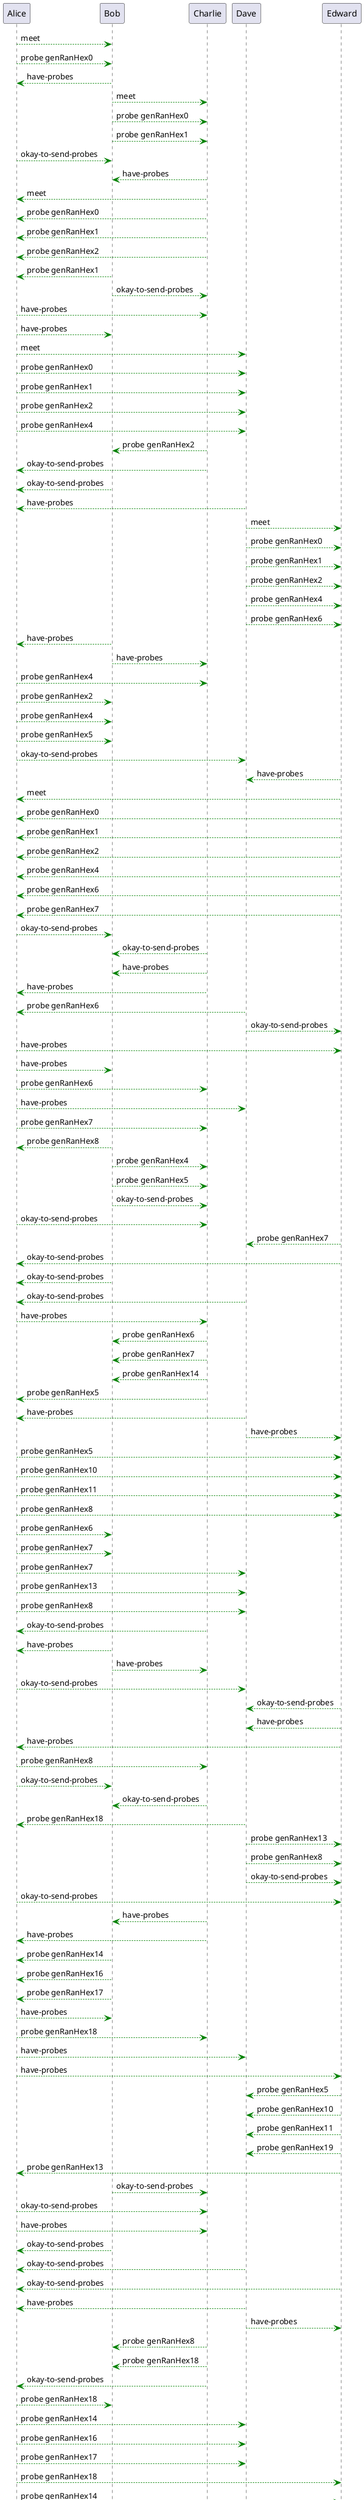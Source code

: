 @startuml
Alice -[#green]-> Bob: meet
Alice -[#green]-> Bob: probe genRanHex0
Bob -[#green]-> Alice: have-probes
Bob -[#green]-> Charlie: meet
Bob -[#green]-> Charlie: probe genRanHex0
Bob -[#green]-> Charlie: probe genRanHex1
Alice -[#green]-> Bob: okay-to-send-probes
Charlie -[#green]-> Bob: have-probes
Charlie -[#green]-> Alice: meet
Charlie -[#green]-> Alice: probe genRanHex0
Charlie -[#green]-> Alice: probe genRanHex1
Charlie -[#green]-> Alice: probe genRanHex2
Bob -[#green]-> Alice: probe genRanHex1
Bob -[#green]-> Charlie: okay-to-send-probes
Alice -[#green]-> Charlie: have-probes
Alice -[#green]-> Bob: have-probes
Alice -[#green]-> Dave: meet
Alice -[#green]-> Dave: probe genRanHex0
Alice -[#green]-> Dave: probe genRanHex1
Alice -[#green]-> Dave: probe genRanHex2
Alice -[#green]-> Dave: probe genRanHex4
Charlie -[#green]-> Bob: probe genRanHex2
Charlie -[#green]-> Alice: okay-to-send-probes
Bob -[#green]-> Alice: okay-to-send-probes
Dave -[#green]-> Alice: have-probes
Dave -[#green]-> Edward: meet
Dave -[#green]-> Edward: probe genRanHex0
Dave -[#green]-> Edward: probe genRanHex1
Dave -[#green]-> Edward: probe genRanHex2
Dave -[#green]-> Edward: probe genRanHex4
Dave -[#green]-> Edward: probe genRanHex6
Bob -[#green]-> Alice: have-probes
Bob -[#green]-> Charlie: have-probes
Alice -[#green]-> Charlie: probe genRanHex4
Alice -[#green]-> Bob: probe genRanHex2
Alice -[#green]-> Bob: probe genRanHex4
Alice -[#green]-> Bob: probe genRanHex5
Alice -[#green]-> Dave: okay-to-send-probes
Edward -[#green]-> Dave: have-probes
Edward -[#green]-> Alice: meet
Edward -[#green]-> Alice: probe genRanHex0
Edward -[#green]-> Alice: probe genRanHex1
Edward -[#green]-> Alice: probe genRanHex2
Edward -[#green]-> Alice: probe genRanHex4
Edward -[#green]-> Alice: probe genRanHex6
Edward -[#green]-> Alice: probe genRanHex7
Alice -[#green]-> Bob: okay-to-send-probes
Charlie -[#green]-> Bob: okay-to-send-probes
Charlie -[#green]-> Bob: have-probes
Charlie -[#green]-> Alice: have-probes
Dave -[#green]-> Alice: probe genRanHex6
Dave -[#green]-> Edward: okay-to-send-probes
Alice -[#green]-> Edward: have-probes
Alice -[#green]-> Bob: have-probes
Alice -[#green]-> Charlie: probe genRanHex6
Alice -[#green]-> Dave: have-probes
Alice -[#green]-> Charlie: probe genRanHex7
Bob -[#green]-> Alice: probe genRanHex8
Bob -[#green]-> Charlie: probe genRanHex4
Bob -[#green]-> Charlie: probe genRanHex5
Bob -[#green]-> Charlie: okay-to-send-probes
Alice -[#green]-> Charlie: okay-to-send-probes
Edward -[#green]-> Dave: probe genRanHex7
Edward -[#green]-> Alice: okay-to-send-probes
Bob -[#green]-> Alice: okay-to-send-probes
Dave -[#green]-> Alice: okay-to-send-probes
Alice -[#green]-> Charlie: have-probes
Charlie -[#green]-> Bob: probe genRanHex6
Charlie -[#green]-> Bob: probe genRanHex7
Charlie -[#green]-> Bob: probe genRanHex14
Charlie -[#green]-> Alice: probe genRanHex5
Dave -[#green]-> Alice: have-probes
Dave -[#green]-> Edward: have-probes
Alice -[#green]-> Edward: probe genRanHex5
Alice -[#green]-> Edward: probe genRanHex10
Alice -[#green]-> Edward: probe genRanHex11
Alice -[#green]-> Edward: probe genRanHex8
Alice -[#green]-> Bob: probe genRanHex6
Alice -[#green]-> Bob: probe genRanHex7
Alice -[#green]-> Dave: probe genRanHex7
Alice -[#green]-> Dave: probe genRanHex13
Alice -[#green]-> Dave: probe genRanHex8
Charlie -[#green]-> Alice: okay-to-send-probes
Bob -[#green]-> Alice: have-probes
Bob -[#green]-> Charlie: have-probes
Alice -[#green]-> Dave: okay-to-send-probes
Edward -[#green]-> Dave: okay-to-send-probes
Edward -[#green]-> Dave: have-probes
Edward -[#green]-> Alice: have-probes
Alice -[#green]-> Charlie: probe genRanHex8
Alice -[#green]-> Bob: okay-to-send-probes
Charlie -[#green]-> Bob: okay-to-send-probes
Dave -[#green]-> Alice: probe genRanHex18
Dave -[#green]-> Edward: probe genRanHex13
Dave -[#green]-> Edward: probe genRanHex8
Dave -[#green]-> Edward: okay-to-send-probes
Alice -[#green]-> Edward: okay-to-send-probes
Charlie -[#green]-> Bob: have-probes
Charlie -[#green]-> Alice: have-probes
Bob -[#green]-> Alice: probe genRanHex14
Bob -[#green]-> Alice: probe genRanHex16
Bob -[#green]-> Alice: probe genRanHex17
Alice -[#green]-> Bob: have-probes
Alice -[#green]-> Charlie: probe genRanHex18
Alice -[#green]-> Dave: have-probes
Alice -[#green]-> Edward: have-probes
Edward -[#green]-> Dave: probe genRanHex5
Edward -[#green]-> Dave: probe genRanHex10
Edward -[#green]-> Dave: probe genRanHex11
Edward -[#green]-> Dave: probe genRanHex19
Edward -[#green]-> Alice: probe genRanHex13
Bob -[#green]-> Charlie: okay-to-send-probes
Alice -[#green]-> Charlie: okay-to-send-probes
Alice -[#green]-> Charlie: have-probes
Bob -[#green]-> Alice: okay-to-send-probes
Dave -[#green]-> Alice: okay-to-send-probes
Edward -[#green]-> Alice: okay-to-send-probes
Dave -[#green]-> Alice: have-probes
Dave -[#green]-> Edward: have-probes
Charlie -[#green]-> Bob: probe genRanHex8
Charlie -[#green]-> Bob: probe genRanHex18
Charlie -[#green]-> Alice: okay-to-send-probes
Alice -[#green]-> Bob: probe genRanHex18
Alice -[#green]-> Dave: probe genRanHex14
Alice -[#green]-> Dave: probe genRanHex16
Alice -[#green]-> Dave: probe genRanHex17
Alice -[#green]-> Edward: probe genRanHex18
Alice -[#green]-> Edward: probe genRanHex14
Alice -[#green]-> Edward: probe genRanHex16
Alice -[#green]-> Edward: probe genRanHex17
Alice -[#green]-> Dave: okay-to-send-probes
Edward -[#green]-> Dave: okay-to-send-probes
Bob -[#green]-> Alice: have-probes
Bob -[#green]-> Charlie: have-probes
Alice -[#green]-> Charlie: probe genRanHex14
Alice -[#green]-> Charlie: probe genRanHex16
Alice -[#green]-> Charlie: probe genRanHex17
Edward -[#green]-> Dave: have-probes
Edward -[#green]-> Alice: have-probes
Dave -[#green]-> Alice: probe genRanHex5
Dave -[#green]-> Alice: probe genRanHex10
Dave -[#green]-> Alice: probe genRanHex11
Dave -[#green]-> Alice: probe genRanHex19
Dave -[#green]-> Edward: probe genRanHex14
Dave -[#green]-> Edward: probe genRanHex16
Dave -[#green]-> Edward: probe genRanHex17
Alice -[#green]-> Bob: okay-to-send-probes
Charlie -[#green]-> Bob: okay-to-send-probes
Charlie -[#green]-> Bob: have-probes
Charlie -[#green]-> Alice: have-probes
Dave -[#green]-> Edward: okay-to-send-probes
Alice -[#green]-> Edward: okay-to-send-probes
Alice -[#green]-> Bob: have-probes
Alice -[#green]-> Charlie: probe genRanHex19
Alice -[#green]-> Dave: have-probes
Alice -[#green]-> Edward: have-probes
Bob -[#green]-> Alice: probe genRanHex22
Bob -[#green]-> Charlie: okay-to-send-probes
Alice -[#green]-> Charlie: okay-to-send-probes
Edward -[#green]-> Dave: probe genRanHex18
Edward -[#green]-> Dave: probe genRanHex27
Edward -[#green]-> Dave: probe genRanHex28
Edward -[#green]-> Dave: probe genRanHex29
Bob -[#green]-> Alice: okay-to-send-probes
Dave -[#green]-> Alice: okay-to-send-probes
Edward -[#green]-> Alice: okay-to-send-probes
Alice -[#green]-> Charlie: have-probes
Charlie -[#green]-> Bob: probe genRanHex16
Charlie -[#green]-> Bob: probe genRanHex17
Charlie -[#green]-> Bob: probe genRanHex19
Dave -[#green]-> Alice: have-probes
Dave -[#green]-> Edward: have-probes
Alice -[#green]-> Bob: probe genRanHex19
Alice -[#green]-> Dave: probe genRanHex22
Alice -[#green]-> Edward: probe genRanHex19
Alice -[#green]-> Edward: probe genRanHex22
Charlie -[#green]-> Alice: okay-to-send-probes
Bob -[#green]-> Alice: have-probes
Bob -[#green]-> Charlie: have-probes
Alice -[#green]-> Dave: okay-to-send-probes
Edward -[#green]-> Dave: okay-to-send-probes
Edward -[#green]-> Dave: have-probes
Edward -[#green]-> Alice: have-probes
Alice -[#green]-> Charlie: probe genRanHex22
Alice -[#green]-> Bob: okay-to-send-probes
Charlie -[#green]-> Bob: okay-to-send-probes
Dave -[#green]-> Alice: probe genRanHex27
Dave -[#green]-> Alice: probe genRanHex28
Dave -[#green]-> Alice: probe genRanHex29
Dave -[#green]-> Edward: probe genRanHex22
Dave -[#green]-> Edward: okay-to-send-probes
Alice -[#green]-> Edward: okay-to-send-probes
Charlie -[#green]-> Bob: have-probes
Charlie -[#green]-> Alice: have-probes
Bob -[#green]-> Alice: probe genRanHex33
Alice -[#green]-> Bob: have-probes
Alice -[#green]-> Charlie: probe genRanHex27
Alice -[#green]-> Dave: have-probes
Alice -[#green]-> Edward: have-probes
Alice -[#green]-> Charlie: probe genRanHex28
Alice -[#green]-> Charlie: probe genRanHex29
Edward -[#green]-> Dave: probe genRanHex35
Bob -[#green]-> Charlie: okay-to-send-probes
Alice -[#green]-> Charlie: okay-to-send-probes
Alice -[#green]-> Charlie: have-probes
Bob -[#green]-> Alice: okay-to-send-probes
Dave -[#green]-> Alice: okay-to-send-probes
Edward -[#green]-> Alice: okay-to-send-probes
Dave -[#green]-> Alice: have-probes
Dave -[#green]-> Edward: have-probes
Charlie -[#green]-> Bob: probe genRanHex22
Charlie -[#green]-> Bob: probe genRanHex27
Charlie -[#green]-> Bob: probe genRanHex28
Charlie -[#green]-> Bob: probe genRanHex29
Charlie -[#green]-> Alice: okay-to-send-probes
Alice -[#green]-> Bob: probe genRanHex27
Alice -[#green]-> Bob: probe genRanHex28
Alice -[#green]-> Bob: probe genRanHex29
Alice -[#green]-> Dave: probe genRanHex33
Alice -[#green]-> Edward: probe genRanHex27
Alice -[#green]-> Edward: probe genRanHex28
Alice -[#green]-> Edward: probe genRanHex29
Alice -[#green]-> Edward: probe genRanHex33
Alice -[#green]-> Dave: okay-to-send-probes
Edward -[#green]-> Dave: okay-to-send-probes
Bob -[#green]-> Alice: have-probes
Bob -[#green]-> Charlie: have-probes
Alice -[#green]-> Charlie: probe genRanHex33
Edward -[#green]-> Dave: have-probes
Edward -[#green]-> Alice: have-probes
Dave -[#green]-> Alice: probe genRanHex35
Dave -[#green]-> Edward: probe genRanHex33
Alice -[#green]-> Bob: okay-to-send-probes
Charlie -[#green]-> Bob: okay-to-send-probes
Charlie -[#green]-> Bob: have-probes
Charlie -[#green]-> Alice: have-probes
Dave -[#green]-> Edward: okay-to-send-probes
Alice -[#green]-> Edward: okay-to-send-probes
Alice -[#green]-> Bob: have-probes
Alice -[#green]-> Charlie: probe genRanHex35
Alice -[#green]-> Dave: have-probes
Alice -[#green]-> Edward: have-probes
Bob -[#green]-> Alice: probe genRanHex37
Bob -[#green]-> Alice: probe genRanHex38
Bob -[#green]-> Alice: probe genRanHex39
Bob -[#green]-> Charlie: okay-to-send-probes
Alice -[#green]-> Charlie: okay-to-send-probes
Edward -[#green]-> Dave: probe genRanHex43
Bob -[#green]-> Alice: okay-to-send-probes
Dave -[#green]-> Alice: okay-to-send-probes
Edward -[#green]-> Alice: okay-to-send-probes
Alice -[#green]-> Charlie: have-probes
Charlie -[#green]-> Bob: probe genRanHex33
Charlie -[#green]-> Bob: probe genRanHex35
Dave -[#green]-> Alice: have-probes
Dave -[#green]-> Edward: have-probes
Alice -[#green]-> Bob: probe genRanHex35
Alice -[#green]-> Dave: probe genRanHex37
Alice -[#green]-> Dave: probe genRanHex38
Alice -[#green]-> Dave: probe genRanHex39
Alice -[#green]-> Edward: probe genRanHex35
Alice -[#green]-> Edward: probe genRanHex37
Alice -[#green]-> Edward: probe genRanHex38
Alice -[#green]-> Edward: probe genRanHex39
Charlie -[#green]-> Alice: okay-to-send-probes
Bob -[#green]-> Alice: have-probes
Bob -[#green]-> Charlie: have-probes
Alice -[#green]-> Dave: okay-to-send-probes
Edward -[#green]-> Dave: okay-to-send-probes
Edward -[#green]-> Dave: have-probes
Edward -[#green]-> Alice: have-probes
Alice -[#green]-> Charlie: probe genRanHex37
Alice -[#green]-> Charlie: probe genRanHex38
Alice -[#green]-> Charlie: probe genRanHex39
Alice -[#green]-> Bob: okay-to-send-probes
Charlie -[#green]-> Bob: okay-to-send-probes
Dave -[#green]-> Alice: probe genRanHex43
Dave -[#green]-> Edward: probe genRanHex37
Dave -[#green]-> Edward: probe genRanHex38
Dave -[#green]-> Edward: probe genRanHex39
Dave -[#green]-> Edward: okay-to-send-probes
Alice -[#green]-> Edward: okay-to-send-probes
Charlie -[#green]-> Bob: have-probes
Charlie -[#green]-> Alice: have-probes
Bob -[#green]-> Alice: probe genRanHex45
Alice -[#green]-> Bob: have-probes
Alice -[#green]-> Charlie: probe genRanHex43
Alice -[#green]-> Dave: have-probes
Alice -[#green]-> Edward: have-probes
Edward -[#green]-> Dave: probe genRanHex47
Edward -[#green]-> Dave: probe genRanHex48
Edward -[#green]-> Dave: probe genRanHex49
Bob -[#green]-> Charlie: okay-to-send-probes
Alice -[#green]-> Charlie: okay-to-send-probes
Alice -[#green]-> Charlie: have-probes
Bob -[#green]-> Alice: okay-to-send-probes
Dave -[#green]-> Alice: okay-to-send-probes
Edward -[#green]-> Alice: okay-to-send-probes
Dave -[#green]-> Alice: have-probes
Dave -[#green]-> Edward: have-probes
Charlie -[#green]-> Bob: probe genRanHex37
Charlie -[#green]-> Bob: probe genRanHex38
Charlie -[#green]-> Bob: probe genRanHex39
Charlie -[#green]-> Bob: probe genRanHex43
Charlie -[#green]-> Alice: okay-to-send-probes
Alice -[#green]-> Bob: probe genRanHex43
Alice -[#green]-> Dave: probe genRanHex45
Alice -[#green]-> Edward: probe genRanHex43
Alice -[#green]-> Edward: probe genRanHex45
Alice -[#green]-> Dave: okay-to-send-probes
Edward -[#green]-> Dave: okay-to-send-probes
Bob -[#green]-> Alice: have-probes
Bob -[#green]-> Charlie: have-probes
Alice -[#green]-> Charlie: probe genRanHex45
Edward -[#green]-> Dave: have-probes
Edward -[#green]-> Alice: have-probes
Dave -[#green]-> Alice: probe genRanHex47
Dave -[#green]-> Alice: probe genRanHex48
Dave -[#green]-> Alice: probe genRanHex49
Dave -[#green]-> Edward: probe genRanHex45
Alice -[#green]-> Bob: okay-to-send-probes
Charlie -[#green]-> Bob: okay-to-send-probes
Charlie -[#green]-> Bob: have-probes
Charlie -[#green]-> Alice: have-probes
Dave -[#green]-> Edward: okay-to-send-probes
Alice -[#green]-> Edward: okay-to-send-probes
Alice -[#green]-> Bob: have-probes
Alice -[#green]-> Charlie: probe genRanHex47
Alice -[#green]-> Dave: have-probes
Alice -[#green]-> Edward: have-probes
Alice -[#green]-> Charlie: probe genRanHex48
Alice -[#green]-> Charlie: probe genRanHex49
Bob -[#green]-> Alice: probe genRanHex53
Bob -[#green]-> Charlie: okay-to-send-probes
Alice -[#green]-> Charlie: okay-to-send-probes
Edward -[#green]-> Dave: probe genRanHex55
Bob -[#green]-> Alice: okay-to-send-probes
Dave -[#green]-> Alice: okay-to-send-probes
Edward -[#green]-> Alice: okay-to-send-probes
Alice -[#green]-> Charlie: have-probes
Charlie -[#green]-> Bob: probe genRanHex45
Charlie -[#green]-> Bob: probe genRanHex47
Charlie -[#green]-> Bob: probe genRanHex48
Charlie -[#green]-> Bob: probe genRanHex49
Dave -[#green]-> Alice: have-probes
Dave -[#green]-> Edward: have-probes
Alice -[#green]-> Bob: probe genRanHex47
Alice -[#green]-> Bob: probe genRanHex48
Alice -[#green]-> Bob: probe genRanHex49
Alice -[#green]-> Dave: probe genRanHex53
Alice -[#green]-> Edward: probe genRanHex47
Alice -[#green]-> Edward: probe genRanHex48
Alice -[#green]-> Edward: probe genRanHex49
Alice -[#green]-> Edward: probe genRanHex53
Charlie -[#green]-> Alice: okay-to-send-probes
Bob -[#green]-> Alice: have-probes
Bob -[#green]-> Charlie: have-probes
Alice -[#green]-> Dave: okay-to-send-probes
Edward -[#green]-> Dave: okay-to-send-probes
Edward -[#green]-> Dave: have-probes
Edward -[#green]-> Alice: have-probes
Alice -[#green]-> Charlie: probe genRanHex53
Alice -[#green]-> Bob: okay-to-send-probes
Charlie -[#green]-> Bob: okay-to-send-probes
Dave -[#green]-> Alice: probe genRanHex55
Dave -[#green]-> Edward: probe genRanHex53
Dave -[#green]-> Edward: okay-to-send-probes
Alice -[#green]-> Edward: okay-to-send-probes
Charlie -[#green]-> Bob: have-probes
Charlie -[#green]-> Alice: have-probes
Bob -[#green]-> Alice: probe genRanHex57
Bob -[#green]-> Alice: probe genRanHex58
Bob -[#green]-> Alice: probe genRanHex59
Alice -[#green]-> Bob: have-probes
Alice -[#green]-> Charlie: probe genRanHex55
Alice -[#green]-> Dave: have-probes
Alice -[#green]-> Edward: have-probes
Edward -[#green]-> Dave: probe genRanHex63
Bob -[#green]-> Charlie: okay-to-send-probes
Alice -[#green]-> Charlie: okay-to-send-probes
Alice -[#green]-> Charlie: have-probes
Bob -[#green]-> Alice: okay-to-send-probes
Dave -[#green]-> Alice: okay-to-send-probes
Edward -[#green]-> Alice: okay-to-send-probes
Dave -[#green]-> Alice: have-probes
Dave -[#green]-> Edward: have-probes
Charlie -[#green]-> Bob: probe genRanHex53
Charlie -[#green]-> Bob: probe genRanHex55
Charlie -[#green]-> Alice: okay-to-send-probes
Alice -[#green]-> Bob: probe genRanHex55
Alice -[#green]-> Dave: probe genRanHex57
Alice -[#green]-> Dave: probe genRanHex58
Alice -[#green]-> Dave: probe genRanHex59
Alice -[#green]-> Edward: probe genRanHex55
Alice -[#green]-> Edward: probe genRanHex57
Alice -[#green]-> Edward: probe genRanHex58
Alice -[#green]-> Edward: probe genRanHex59
Alice -[#green]-> Dave: okay-to-send-probes
Edward -[#green]-> Dave: okay-to-send-probes
Bob -[#green]-> Alice: have-probes
Bob -[#green]-> Charlie: have-probes
Alice -[#green]-> Charlie: probe genRanHex57
Alice -[#green]-> Charlie: probe genRanHex58
Alice -[#green]-> Charlie: probe genRanHex59
Edward -[#green]-> Dave: have-probes
Edward -[#green]-> Alice: have-probes
Dave -[#green]-> Alice: probe genRanHex63
Dave -[#green]-> Edward: probe genRanHex57
Dave -[#green]-> Edward: probe genRanHex58
Dave -[#green]-> Edward: probe genRanHex59
Alice -[#green]-> Bob: okay-to-send-probes
Charlie -[#green]-> Bob: okay-to-send-probes
Charlie -[#green]-> Bob: have-probes
Charlie -[#green]-> Alice: have-probes
Dave -[#green]-> Edward: okay-to-send-probes
Alice -[#green]-> Edward: okay-to-send-probes
Alice -[#green]-> Bob: have-probes
Alice -[#green]-> Charlie: probe genRanHex63
Alice -[#green]-> Dave: have-probes
Alice -[#green]-> Edward: have-probes
Bob -[#green]-> Alice: probe genRanHex65
Bob -[#green]-> Charlie: okay-to-send-probes
Alice -[#green]-> Charlie: okay-to-send-probes
Edward -[#green]-> Dave: probe genRanHex67
Edward -[#green]-> Dave: probe genRanHex68
Edward -[#green]-> Dave: probe genRanHex69
Bob -[#green]-> Alice: okay-to-send-probes
Dave -[#green]-> Alice: okay-to-send-probes
Edward -[#green]-> Alice: okay-to-send-probes
Alice -[#green]-> Charlie: have-probes
Charlie -[#green]-> Bob: probe genRanHex57
Charlie -[#green]-> Bob: probe genRanHex58
Charlie -[#green]-> Bob: probe genRanHex59
Charlie -[#green]-> Bob: probe genRanHex63
Dave -[#green]-> Alice: have-probes
Dave -[#green]-> Edward: have-probes
Alice -[#green]-> Bob: probe genRanHex63
Alice -[#green]-> Dave: probe genRanHex65
Alice -[#green]-> Edward: probe genRanHex63
Alice -[#green]-> Edward: probe genRanHex65
Charlie -[#green]-> Alice: okay-to-send-probes
Bob -[#green]-> Alice: have-probes
Bob -[#green]-> Charlie: have-probes
Alice -[#green]-> Dave: okay-to-send-probes
Edward -[#green]-> Dave: okay-to-send-probes
Edward -[#green]-> Dave: have-probes
Edward -[#green]-> Alice: have-probes
Alice -[#green]-> Charlie: probe genRanHex65
Alice -[#green]-> Bob: okay-to-send-probes
Charlie -[#green]-> Bob: okay-to-send-probes
Dave -[#green]-> Alice: probe genRanHex67
Dave -[#green]-> Alice: probe genRanHex68
Dave -[#green]-> Alice: probe genRanHex69
Dave -[#green]-> Edward: probe genRanHex65
Dave -[#green]-> Edward: okay-to-send-probes
Alice -[#green]-> Edward: okay-to-send-probes
Charlie -[#green]-> Bob: have-probes
Charlie -[#green]-> Alice: have-probes
Bob -[#green]-> Alice: probe genRanHex73
Alice -[#green]-> Bob: have-probes
Alice -[#green]-> Charlie: probe genRanHex67
Alice -[#green]-> Dave: have-probes
Alice -[#green]-> Edward: have-probes
Alice -[#green]-> Charlie: probe genRanHex68
Alice -[#green]-> Charlie: probe genRanHex69
Edward -[#green]-> Dave: probe genRanHex75
Bob -[#green]-> Charlie: okay-to-send-probes
Alice -[#green]-> Charlie: okay-to-send-probes
Alice -[#green]-> Charlie: have-probes
Bob -[#green]-> Alice: okay-to-send-probes
Dave -[#green]-> Alice: okay-to-send-probes
Edward -[#green]-> Alice: okay-to-send-probes
Dave -[#green]-> Alice: have-probes
Dave -[#green]-> Edward: have-probes
Charlie -[#green]-> Bob: probe genRanHex65
Charlie -[#green]-> Bob: probe genRanHex67
Charlie -[#green]-> Bob: probe genRanHex68
Charlie -[#green]-> Bob: probe genRanHex69
Charlie -[#green]-> Alice: okay-to-send-probes
Alice -[#green]-> Bob: probe genRanHex67
Alice -[#green]-> Bob: probe genRanHex68
Alice -[#green]-> Bob: probe genRanHex69
Alice -[#green]-> Dave: probe genRanHex73
Alice -[#green]-> Edward: probe genRanHex67
Alice -[#green]-> Edward: probe genRanHex68
Alice -[#green]-> Edward: probe genRanHex69
Alice -[#green]-> Edward: probe genRanHex73
Alice -[#green]-> Dave: okay-to-send-probes
Edward -[#green]-> Dave: okay-to-send-probes
Bob -[#green]-> Alice: have-probes
Bob -[#green]-> Charlie: have-probes
Alice -[#green]-> Charlie: probe genRanHex73
Edward -[#green]-> Dave: have-probes
Edward -[#green]-> Alice: have-probes
Dave -[#green]-> Alice: probe genRanHex75
Dave -[#green]-> Edward: probe genRanHex73
Alice -[#green]-> Bob: okay-to-send-probes
Charlie -[#green]-> Bob: okay-to-send-probes
Charlie -[#green]-> Bob: have-probes
Charlie -[#green]-> Alice: have-probes
Dave -[#green]-> Edward: okay-to-send-probes
Alice -[#green]-> Edward: okay-to-send-probes
Alice -[#green]-> Bob: have-probes
Alice -[#green]-> Charlie: probe genRanHex75
Alice -[#green]-> Dave: have-probes
Alice -[#green]-> Edward: have-probes
Bob -[#green]-> Alice: probe genRanHex77
Bob -[#green]-> Alice: probe genRanHex78
Bob -[#green]-> Alice: probe genRanHex79
Bob -[#green]-> Charlie: okay-to-send-probes
Alice -[#green]-> Charlie: okay-to-send-probes
Edward -[#green]-> Dave: probe genRanHex83
Bob -[#green]-> Alice: okay-to-send-probes
Dave -[#green]-> Alice: okay-to-send-probes
Edward -[#green]-> Alice: okay-to-send-probes
Alice -[#green]-> Charlie: have-probes
Charlie -[#green]-> Bob: probe genRanHex73
Charlie -[#green]-> Bob: probe genRanHex75
Dave -[#green]-> Alice: have-probes
Dave -[#green]-> Edward: have-probes
Alice -[#green]-> Bob: probe genRanHex75
Alice -[#green]-> Dave: probe genRanHex77
Alice -[#green]-> Dave: probe genRanHex78
Alice -[#green]-> Dave: probe genRanHex79
Alice -[#green]-> Edward: probe genRanHex75
Alice -[#green]-> Edward: probe genRanHex77
Alice -[#green]-> Edward: probe genRanHex78
Alice -[#green]-> Edward: probe genRanHex79
Charlie -[#green]-> Alice: okay-to-send-probes
Bob -[#green]-> Alice: have-probes
Bob -[#green]-> Charlie: have-probes
Alice -[#green]-> Dave: okay-to-send-probes
Edward -[#green]-> Dave: okay-to-send-probes
Edward -[#green]-> Dave: have-probes
Edward -[#green]-> Alice: have-probes
Alice -[#green]-> Charlie: probe genRanHex77
Alice -[#green]-> Charlie: probe genRanHex78
Alice -[#green]-> Charlie: probe genRanHex79
Alice -[#green]-> Bob: okay-to-send-probes
Charlie -[#green]-> Bob: okay-to-send-probes
Dave -[#green]-> Alice: probe genRanHex83
Dave -[#green]-> Edward: probe genRanHex77
Dave -[#green]-> Edward: probe genRanHex78
Dave -[#green]-> Edward: probe genRanHex79
Dave -[#green]-> Edward: okay-to-send-probes
Alice -[#green]-> Edward: okay-to-send-probes
Charlie -[#green]-> Bob: have-probes
Charlie -[#green]-> Alice: have-probes
Bob -[#green]-> Alice: probe genRanHex85
Alice -[#green]-> Bob: have-probes
Alice -[#green]-> Charlie: probe genRanHex83
Alice -[#green]-> Dave: have-probes
Alice -[#green]-> Edward: have-probes
Edward -[#green]-> Dave: probe genRanHex87
Edward -[#green]-> Dave: probe genRanHex88
Edward -[#green]-> Dave: probe genRanHex89
Bob -[#green]-> Charlie: okay-to-send-probes
Alice -[#green]-> Charlie: okay-to-send-probes
Alice -[#green]-> Charlie: have-probes
Bob -[#green]-> Alice: okay-to-send-probes
Dave -[#green]-> Alice: okay-to-send-probes
Edward -[#green]-> Alice: okay-to-send-probes
Dave -[#green]-> Alice: have-probes
Dave -[#green]-> Edward: have-probes
Charlie -[#green]-> Bob: probe genRanHex77
Charlie -[#green]-> Bob: probe genRanHex78
Charlie -[#green]-> Bob: probe genRanHex79
Charlie -[#green]-> Bob: probe genRanHex83
Charlie -[#green]-> Alice: okay-to-send-probes
Alice -[#green]-> Bob: probe genRanHex83
Alice -[#green]-> Dave: probe genRanHex85
Alice -[#green]-> Edward: probe genRanHex83
Alice -[#green]-> Edward: probe genRanHex85
Alice -[#green]-> Dave: okay-to-send-probes
Edward -[#green]-> Dave: okay-to-send-probes
Bob -[#green]-> Alice: have-probes
Bob -[#green]-> Charlie: have-probes
Alice -[#green]-> Charlie: probe genRanHex85
Edward -[#green]-> Dave: have-probes
Edward -[#green]-> Alice: have-probes
Dave -[#green]-> Alice: probe genRanHex87
Dave -[#green]-> Alice: probe genRanHex88
Dave -[#green]-> Alice: probe genRanHex89
Dave -[#green]-> Edward: probe genRanHex85
Alice -[#green]-> Bob: okay-to-send-probes
Charlie -[#green]-> Bob: okay-to-send-probes
Charlie -[#green]-> Bob: have-probes
Charlie -[#green]-> Alice: have-probes
Dave -[#green]-> Edward: okay-to-send-probes
Alice -[#green]-> Edward: okay-to-send-probes
Alice -[#green]-> Bob: have-probes
Alice -[#green]-> Charlie: probe genRanHex87
Alice -[#green]-> Dave: have-probes
Alice -[#green]-> Edward: have-probes
Alice -[#green]-> Charlie: probe genRanHex88
Alice -[#green]-> Charlie: probe genRanHex89
Bob -[#green]-> Alice: probe genRanHex93
Bob -[#green]-> Charlie: okay-to-send-probes
Alice -[#green]-> Charlie: okay-to-send-probes
Edward -[#green]-> Dave: probe genRanHex95
Bob -[#green]-> Alice: okay-to-send-probes
Dave -[#green]-> Alice: okay-to-send-probes
Edward -[#green]-> Alice: okay-to-send-probes
Alice -[#green]-> Charlie: have-probes
Charlie -[#green]-> Bob: probe genRanHex85
Charlie -[#green]-> Bob: probe genRanHex87
Charlie -[#green]-> Bob: probe genRanHex88
Charlie -[#green]-> Bob: probe genRanHex89
Dave -[#green]-> Alice: have-probes
Dave -[#green]-> Edward: have-probes
Alice -[#green]-> Bob: probe genRanHex87
Alice -[#green]-> Bob: probe genRanHex88
Alice -[#green]-> Bob: probe genRanHex89
Alice -[#green]-> Dave: probe genRanHex93
Alice -[#green]-> Edward: probe genRanHex87
Alice -[#green]-> Edward: probe genRanHex88
Alice -[#green]-> Edward: probe genRanHex89
Alice -[#green]-> Edward: probe genRanHex93
Charlie -[#green]-> Alice: okay-to-send-probes
Bob -[#green]-> Alice: have-probes
Bob -[#green]-> Charlie: have-probes
Alice -[#green]-> Dave: okay-to-send-probes
Edward -[#green]-> Dave: okay-to-send-probes
Edward -[#green]-> Dave: have-probes
Edward -[#green]-> Alice: have-probes
Alice -[#green]-> Charlie: probe genRanHex93
Alice -[#green]-> Bob: okay-to-send-probes
Charlie -[#green]-> Bob: okay-to-send-probes
Dave -[#green]-> Alice: probe genRanHex95
Dave -[#green]-> Edward: probe genRanHex93
Dave -[#green]-> Edward: okay-to-send-probes
Alice -[#green]-> Edward: okay-to-send-probes
Charlie -[#green]-> Bob: have-probes
Charlie -[#green]-> Alice: have-probes
Bob -[#green]-> Alice: probe genRanHex97
Bob -[#green]-> Alice: probe genRanHex98
Bob -[#green]-> Alice: probe genRanHex99
Alice -[#green]-> Bob: have-probes
Alice -[#green]-> Charlie: probe genRanHex95
Alice -[#green]-> Dave: have-probes
Alice -[#green]-> Edward: have-probes
Edward -[#green]-> Dave: probe genRanHex103
Bob -[#green]-> Charlie: okay-to-send-probes
Alice -[#green]-> Charlie: okay-to-send-probes
Alice -[#green]-> Charlie: have-probes
Bob -[#green]-> Alice: okay-to-send-probes
Dave -[#green]-> Alice: okay-to-send-probes
Edward -[#green]-> Alice: okay-to-send-probes
Dave -[#green]-> Alice: have-probes
Dave -[#green]-> Edward: have-probes
Charlie -[#green]-> Bob: probe genRanHex93
Charlie -[#green]-> Bob: probe genRanHex95
Charlie -[#green]-> Alice: okay-to-send-probes
Alice -[#green]-> Bob: probe genRanHex95
Alice -[#green]-> Dave: probe genRanHex97
Alice -[#green]-> Dave: probe genRanHex98
Alice -[#green]-> Dave: probe genRanHex99
Alice -[#green]-> Edward: probe genRanHex95
Alice -[#green]-> Edward: probe genRanHex97
Alice -[#green]-> Edward: probe genRanHex98
Alice -[#green]-> Edward: probe genRanHex99
Alice -[#green]-> Dave: okay-to-send-probes
Edward -[#green]-> Dave: okay-to-send-probes
Bob -[#green]-> Alice: have-probes
Bob -[#green]-> Charlie: have-probes
Alice -[#green]-> Charlie: probe genRanHex97
Alice -[#green]-> Charlie: probe genRanHex98
Alice -[#green]-> Charlie: probe genRanHex99
Edward -[#green]-> Dave: have-probes
Edward -[#green]-> Alice: have-probes
Dave -[#green]-> Alice: probe genRanHex103
Dave -[#green]-> Edward: probe genRanHex97
Dave -[#green]-> Edward: probe genRanHex98
Dave -[#green]-> Edward: probe genRanHex99
Alice -[#green]-> Bob: okay-to-send-probes
Charlie -[#green]-> Bob: okay-to-send-probes
Charlie -[#green]-> Bob: have-probes
Charlie -[#green]-> Alice: have-probes
Dave -[#green]-> Edward: okay-to-send-probes
Alice -[#green]-> Edward: okay-to-send-probes
Alice -[#green]-> Bob: have-probes
Alice -[#green]-> Charlie: probe genRanHex103
Alice -[#green]-> Dave: have-probes
Alice -[#green]-> Edward: have-probes
Bob -[#green]-> Alice: probe genRanHex105
Bob -[#green]-> Charlie: okay-to-send-probes
Alice -[#green]-> Charlie: okay-to-send-probes
Edward -[#green]-> Dave: probe genRanHex107
Edward -[#green]-> Dave: probe genRanHex108
Edward -[#green]-> Dave: probe genRanHex109
Bob -[#green]-> Alice: okay-to-send-probes
Dave -[#green]-> Alice: okay-to-send-probes
Edward -[#green]-> Alice: okay-to-send-probes
Alice -[#green]-> Charlie: have-probes
Charlie -[#green]-> Bob: probe genRanHex97
Charlie -[#green]-> Bob: probe genRanHex98
Charlie -[#green]-> Bob: probe genRanHex99
Charlie -[#green]-> Bob: probe genRanHex103
Dave -[#green]-> Alice: have-probes
Dave -[#green]-> Edward: have-probes
Alice -[#green]-> Bob: probe genRanHex103
Alice -[#green]-> Dave: probe genRanHex105
Alice -[#green]-> Edward: probe genRanHex103
Alice -[#green]-> Edward: probe genRanHex105
Charlie -[#green]-> Alice: okay-to-send-probes
Bob -[#green]-> Alice: have-probes
Bob -[#green]-> Charlie: have-probes
Alice -[#green]-> Dave: okay-to-send-probes
Edward -[#green]-> Dave: okay-to-send-probes
Edward -[#green]-> Dave: have-probes
Edward -[#green]-> Alice: have-probes
Alice -[#green]-> Charlie: probe genRanHex105
Alice -[#green]-> Bob: okay-to-send-probes
Charlie -[#green]-> Bob: okay-to-send-probes
Dave -[#green]-> Alice: probe genRanHex107
Dave -[#green]-> Alice: probe genRanHex108
Dave -[#green]-> Alice: probe genRanHex109
Dave -[#green]-> Edward: probe genRanHex105
Dave -[#green]-> Edward: okay-to-send-probes
Alice -[#green]-> Edward: okay-to-send-probes
Charlie -[#green]-> Bob: have-probes
Charlie -[#green]-> Alice: have-probes
Bob -[#green]-> Alice: probe genRanHex113
Alice -[#green]-> Bob: have-probes
Alice -[#green]-> Charlie: probe genRanHex107
Alice -[#green]-> Dave: have-probes
Alice -[#green]-> Edward: have-probes
Alice -[#green]-> Charlie: probe genRanHex108
Alice -[#green]-> Charlie: probe genRanHex109
Edward -[#green]-> Dave: probe genRanHex115
Bob -[#green]-> Charlie: okay-to-send-probes
Alice -[#green]-> Charlie: okay-to-send-probes
Alice -[#green]-> Charlie: have-probes
Bob -[#green]-> Alice: okay-to-send-probes
Dave -[#green]-> Alice: okay-to-send-probes
Edward -[#green]-> Alice: okay-to-send-probes
Dave -[#green]-> Alice: have-probes
Dave -[#green]-> Edward: have-probes
Charlie -[#green]-> Bob: probe genRanHex105
Charlie -[#green]-> Bob: probe genRanHex107
Charlie -[#green]-> Bob: probe genRanHex108
Charlie -[#green]-> Bob: probe genRanHex109
Charlie -[#green]-> Alice: okay-to-send-probes
Alice -[#green]-> Bob: probe genRanHex107
Alice -[#green]-> Bob: probe genRanHex108
Alice -[#green]-> Bob: probe genRanHex109
Alice -[#green]-> Dave: probe genRanHex113
Alice -[#green]-> Edward: probe genRanHex107
Alice -[#green]-> Edward: probe genRanHex108
Alice -[#green]-> Edward: probe genRanHex109
Alice -[#green]-> Edward: probe genRanHex113
Alice -[#green]-> Dave: okay-to-send-probes
Edward -[#green]-> Dave: okay-to-send-probes
Bob -[#green]-> Alice: have-probes
Bob -[#green]-> Charlie: have-probes
Alice -[#green]-> Charlie: probe genRanHex113
Edward -[#green]-> Dave: have-probes
Edward -[#green]-> Alice: have-probes
Dave -[#green]-> Alice: probe genRanHex115
Dave -[#green]-> Edward: probe genRanHex113
Alice -[#green]-> Bob: okay-to-send-probes
Charlie -[#green]-> Bob: okay-to-send-probes
Charlie -[#green]-> Bob: have-probes
Charlie -[#green]-> Alice: have-probes
Dave -[#green]-> Edward: okay-to-send-probes
Alice -[#green]-> Edward: okay-to-send-probes
Alice -[#green]-> Bob: have-probes
Alice -[#green]-> Charlie: probe genRanHex115
Alice -[#green]-> Dave: have-probes
Alice -[#green]-> Edward: have-probes
Bob -[#green]-> Alice: probe genRanHex117
Bob -[#green]-> Alice: probe genRanHex118
Bob -[#green]-> Alice: probe genRanHex119
Bob -[#green]-> Charlie: okay-to-send-probes
Alice -[#green]-> Charlie: okay-to-send-probes
Edward -[#green]-> Dave: probe genRanHex123
Bob -[#green]-> Alice: okay-to-send-probes
Dave -[#green]-> Alice: okay-to-send-probes
Edward -[#green]-> Alice: okay-to-send-probes
Alice -[#green]-> Charlie: have-probes
Charlie -[#green]-> Bob: probe genRanHex113
Charlie -[#green]-> Bob: probe genRanHex115
Dave -[#green]-> Alice: have-probes
Dave -[#green]-> Edward: have-probes
Alice -[#green]-> Bob: probe genRanHex115
Alice -[#green]-> Dave: probe genRanHex117
Alice -[#green]-> Dave: probe genRanHex118
Alice -[#green]-> Dave: probe genRanHex119
Alice -[#green]-> Edward: probe genRanHex115
Alice -[#green]-> Edward: probe genRanHex117
Alice -[#green]-> Edward: probe genRanHex118
Alice -[#green]-> Edward: probe genRanHex119
Charlie -[#green]-> Alice: okay-to-send-probes
Bob -[#green]-> Alice: have-probes
Bob -[#green]-> Charlie: have-probes
Alice -[#green]-> Dave: okay-to-send-probes
Edward -[#green]-> Dave: okay-to-send-probes
Edward -[#green]-> Dave: have-probes
Edward -[#green]-> Alice: have-probes
Alice -[#green]-> Charlie: probe genRanHex117
Alice -[#green]-> Charlie: probe genRanHex118
Alice -[#green]-> Charlie: probe genRanHex119
Alice -[#green]-> Bob: okay-to-send-probes
Charlie -[#green]-> Bob: okay-to-send-probes
Dave -[#green]-> Alice: probe genRanHex123
Dave -[#green]-> Edward: probe genRanHex117
Dave -[#green]-> Edward: probe genRanHex118
Dave -[#green]-> Edward: probe genRanHex119
Dave -[#green]-> Edward: okay-to-send-probes
Alice -[#green]-> Edward: okay-to-send-probes
Charlie -[#green]-> Bob: have-probes
Charlie -[#green]-> Alice: have-probes
Bob -[#green]-> Alice: probe genRanHex125
Alice -[#green]-> Bob: have-probes
Alice -[#green]-> Charlie: probe genRanHex123
Alice -[#green]-> Dave: have-probes
Alice -[#green]-> Edward: have-probes
Edward -[#green]-> Dave: probe genRanHex127
Edward -[#green]-> Dave: probe genRanHex128
Edward -[#green]-> Dave: probe genRanHex129
Bob -[#green]-> Charlie: okay-to-send-probes
Alice -[#green]-> Charlie: okay-to-send-probes
Alice -[#green]-> Charlie: have-probes
Bob -[#green]-> Alice: okay-to-send-probes
Dave -[#green]-> Alice: okay-to-send-probes
Edward -[#green]-> Alice: okay-to-send-probes
Dave -[#green]-> Alice: have-probes
Dave -[#green]-> Edward: have-probes
Charlie -[#green]-> Bob: probe genRanHex117
Charlie -[#green]-> Bob: probe genRanHex118
Charlie -[#green]-> Bob: probe genRanHex119
Charlie -[#green]-> Bob: probe genRanHex123
Charlie -[#green]-> Alice: okay-to-send-probes
Alice -[#green]-> Bob: probe genRanHex123
Alice -[#green]-> Dave: probe genRanHex125
Alice -[#green]-> Edward: probe genRanHex123
Alice -[#green]-> Edward: probe genRanHex125
Alice -[#green]-> Dave: okay-to-send-probes
Edward -[#green]-> Dave: okay-to-send-probes
Bob -[#green]-> Alice: have-probes
Bob -[#green]-> Charlie: have-probes
Alice -[#green]-> Charlie: probe genRanHex125
Edward -[#green]-> Dave: have-probes
Edward -[#green]-> Alice: have-probes
Dave -[#green]-> Alice: probe genRanHex127
Dave -[#green]-> Alice: probe genRanHex128
Dave -[#green]-> Alice: probe genRanHex129
Dave -[#green]-> Edward: probe genRanHex125
Alice -[#green]-> Bob: okay-to-send-probes
Charlie -[#green]-> Bob: okay-to-send-probes
Charlie -[#green]-> Bob: have-probes
Charlie -[#green]-> Alice: have-probes
Dave -[#green]-> Edward: okay-to-send-probes
Alice -[#green]-> Edward: okay-to-send-probes
Alice -[#green]-> Bob: have-probes
Alice -[#green]-> Charlie: probe genRanHex127
Alice -[#green]-> Dave: have-probes
Alice -[#green]-> Edward: have-probes
Alice -[#green]-> Charlie: probe genRanHex128
Alice -[#green]-> Charlie: probe genRanHex129
Bob -[#green]-> Alice: probe genRanHex133
Bob -[#green]-> Charlie: okay-to-send-probes
Alice -[#green]-> Charlie: okay-to-send-probes
Edward -[#green]-> Dave: probe genRanHex135
Bob -[#green]-> Alice: okay-to-send-probes
Dave -[#green]-> Alice: okay-to-send-probes
Edward -[#green]-> Alice: okay-to-send-probes
Alice -[#green]-> Charlie: have-probes
Charlie -[#green]-> Bob: probe genRanHex125
Charlie -[#green]-> Bob: probe genRanHex127
Charlie -[#green]-> Bob: probe genRanHex128
Charlie -[#green]-> Bob: probe genRanHex129
Dave -[#green]-> Alice: have-probes
Dave -[#green]-> Edward: have-probes
Alice -[#green]-> Bob: probe genRanHex127
Alice -[#green]-> Bob: probe genRanHex128
Alice -[#green]-> Bob: probe genRanHex129
Alice -[#green]-> Dave: probe genRanHex133
Alice -[#green]-> Edward: probe genRanHex127
Alice -[#green]-> Edward: probe genRanHex128
Alice -[#green]-> Edward: probe genRanHex129
Alice -[#green]-> Edward: probe genRanHex133
Charlie -[#green]-> Alice: okay-to-send-probes
Bob -[#green]-> Alice: have-probes
Bob -[#green]-> Charlie: have-probes
Alice -[#green]-> Dave: okay-to-send-probes
Edward -[#green]-> Dave: okay-to-send-probes
Edward -[#green]-> Dave: have-probes
Edward -[#green]-> Alice: have-probes
Alice -[#green]-> Charlie: probe genRanHex133
Alice -[#green]-> Bob: okay-to-send-probes
Charlie -[#green]-> Bob: okay-to-send-probes
Dave -[#green]-> Alice: probe genRanHex135
Dave -[#green]-> Edward: probe genRanHex133
Dave -[#green]-> Edward: okay-to-send-probes
Alice -[#green]-> Edward: okay-to-send-probes
Charlie -[#green]-> Bob: have-probes
Charlie -[#green]-> Alice: have-probes
Bob -[#green]-> Alice: probe genRanHex137
Bob -[#green]-> Alice: probe genRanHex138
Bob -[#green]-> Alice: probe genRanHex139
Alice -[#green]-> Bob: have-probes
Alice -[#green]-> Charlie: probe genRanHex135
Alice -[#green]-> Dave: have-probes
Alice -[#green]-> Edward: have-probes
Edward -[#green]-> Dave: probe genRanHex143
Bob -[#green]-> Charlie: okay-to-send-probes
Alice -[#green]-> Charlie: okay-to-send-probes
Alice -[#green]-> Charlie: have-probes
Bob -[#green]-> Alice: okay-to-send-probes
Dave -[#green]-> Alice: okay-to-send-probes
Edward -[#green]-> Alice: okay-to-send-probes
Dave -[#green]-> Alice: have-probes
Dave -[#green]-> Edward: have-probes
Charlie -[#green]-> Bob: probe genRanHex133
Charlie -[#green]-> Bob: probe genRanHex135
Charlie -[#green]-> Alice: okay-to-send-probes
Alice -[#green]-> Bob: probe genRanHex135
Alice -[#green]-> Dave: probe genRanHex137
Alice -[#green]-> Dave: probe genRanHex138
Alice -[#green]-> Dave: probe genRanHex139
Alice -[#green]-> Edward: probe genRanHex135
Alice -[#green]-> Edward: probe genRanHex137
Alice -[#green]-> Edward: probe genRanHex138
Alice -[#green]-> Edward: probe genRanHex139
Alice -[#green]-> Dave: okay-to-send-probes
Edward -[#green]-> Dave: okay-to-send-probes
Bob -[#green]-> Alice: have-probes
Bob -[#green]-> Charlie: have-probes
Alice -[#green]-> Charlie: probe genRanHex137
Alice -[#green]-> Charlie: probe genRanHex138
Alice -[#green]-> Charlie: probe genRanHex139
Edward -[#green]-> Dave: have-probes
Edward -[#green]-> Alice: have-probes
Dave -[#green]-> Alice: probe genRanHex143
Dave -[#green]-> Edward: probe genRanHex137
Dave -[#green]-> Edward: probe genRanHex138
Dave -[#green]-> Edward: probe genRanHex139
Alice -[#green]-> Bob: okay-to-send-probes
Charlie -[#green]-> Bob: okay-to-send-probes
Charlie -[#green]-> Bob: have-probes
Charlie -[#green]-> Alice: have-probes
Dave -[#green]-> Edward: okay-to-send-probes
Alice -[#green]-> Edward: okay-to-send-probes
Alice -[#green]-> Bob: have-probes
Alice -[#green]-> Charlie: probe genRanHex143
Alice -[#green]-> Dave: have-probes
Alice -[#green]-> Edward: have-probes
Bob -[#green]-> Alice: probe genRanHex145
Bob -[#green]-> Charlie: okay-to-send-probes
Alice -[#green]-> Charlie: okay-to-send-probes
Edward -[#green]-> Dave: probe genRanHex147
Edward -[#green]-> Dave: probe genRanHex148
Edward -[#green]-> Dave: probe genRanHex149
Bob -[#green]-> Alice: okay-to-send-probes
Dave -[#green]-> Alice: okay-to-send-probes
Edward -[#green]-> Alice: okay-to-send-probes
Alice -[#green]-> Charlie: have-probes
Charlie -[#green]-> Bob: probe genRanHex137
Charlie -[#green]-> Bob: probe genRanHex138
Charlie -[#green]-> Bob: probe genRanHex139
Charlie -[#green]-> Bob: probe genRanHex143
Dave -[#green]-> Alice: have-probes
Dave -[#green]-> Edward: have-probes
Alice -[#green]-> Bob: probe genRanHex143
Alice -[#green]-> Dave: probe genRanHex145
Alice -[#green]-> Edward: probe genRanHex143
Alice -[#green]-> Edward: probe genRanHex145
Charlie -[#green]-> Alice: okay-to-send-probes
Bob -[#green]-> Alice: have-probes
Bob -[#green]-> Charlie: have-probes
Alice -[#green]-> Dave: okay-to-send-probes
Edward -[#green]-> Dave: okay-to-send-probes
Edward -[#green]-> Dave: have-probes
Edward -[#green]-> Alice: have-probes
Alice -[#green]-> Charlie: probe genRanHex145
Alice -[#green]-> Bob: okay-to-send-probes
Charlie -[#green]-> Bob: okay-to-send-probes
Dave -[#green]-> Alice: probe genRanHex147
Dave -[#green]-> Alice: probe genRanHex148
Dave -[#green]-> Alice: probe genRanHex149
Dave -[#green]-> Edward: probe genRanHex145
Dave -[#green]-> Edward: okay-to-send-probes
Alice -[#green]-> Edward: okay-to-send-probes
Charlie -[#green]-> Bob: have-probes
Charlie -[#green]-> Alice: have-probes
Bob -[#green]-> Alice: probe genRanHex153
Alice -[#green]-> Bob: have-probes
Alice -[#green]-> Charlie: probe genRanHex147
Alice -[#green]-> Dave: have-probes
Alice -[#green]-> Edward: have-probes
Alice -[#green]-> Charlie: probe genRanHex148
Alice -[#green]-> Charlie: probe genRanHex149
Edward -[#green]-> Dave: probe genRanHex155
Bob -[#green]-> Charlie: okay-to-send-probes
Alice -[#green]-> Charlie: okay-to-send-probes
Alice -[#green]-> Charlie: have-probes
Bob -[#green]-> Alice: okay-to-send-probes
Dave -[#green]-> Alice: okay-to-send-probes
Edward -[#green]-> Alice: okay-to-send-probes
Dave -[#green]-> Alice: have-probes
Dave -[#green]-> Edward: have-probes
Charlie -[#green]-> Bob: probe genRanHex145
Charlie -[#green]-> Bob: probe genRanHex147
Charlie -[#green]-> Bob: probe genRanHex148
Charlie -[#green]-> Bob: probe genRanHex149
Charlie -[#green]-> Alice: okay-to-send-probes
Alice -[#green]-> Bob: probe genRanHex147
Alice -[#green]-> Bob: probe genRanHex148
Alice -[#green]-> Bob: probe genRanHex149
Alice -[#green]-> Dave: probe genRanHex153
Alice -[#green]-> Edward: probe genRanHex147
Alice -[#green]-> Edward: probe genRanHex148
Alice -[#green]-> Edward: probe genRanHex149
Alice -[#green]-> Edward: probe genRanHex153
Alice -[#green]-> Dave: okay-to-send-probes
Edward -[#green]-> Dave: okay-to-send-probes
Bob -[#green]-> Alice: have-probes
Bob -[#green]-> Charlie: have-probes
Alice -[#green]-> Charlie: probe genRanHex153
Edward -[#green]-> Dave: have-probes
Edward -[#green]-> Alice: have-probes
Dave -[#green]-> Alice: probe genRanHex155
Dave -[#green]-> Edward: probe genRanHex153
Alice -[#green]-> Bob: okay-to-send-probes
Charlie -[#green]-> Bob: okay-to-send-probes
Charlie -[#green]-> Bob: have-probes
Charlie -[#green]-> Alice: have-probes
Dave -[#green]-> Edward: okay-to-send-probes
Alice -[#green]-> Edward: okay-to-send-probes
Alice -[#green]-> Bob: have-probes
Alice -[#green]-> Charlie: probe genRanHex155
Alice -[#green]-> Dave: have-probes
Alice -[#green]-> Edward: have-probes
Bob -[#green]-> Alice: probe genRanHex157
Bob -[#green]-> Alice: probe genRanHex158
Bob -[#green]-> Alice: probe genRanHex159
Bob -[#green]-> Charlie: okay-to-send-probes
Alice -[#green]-> Charlie: okay-to-send-probes
Edward -[#green]-> Dave: probe genRanHex163
Bob -[#green]-> Alice: okay-to-send-probes
Dave -[#green]-> Alice: okay-to-send-probes
Edward -[#green]-> Alice: okay-to-send-probes
@enduml